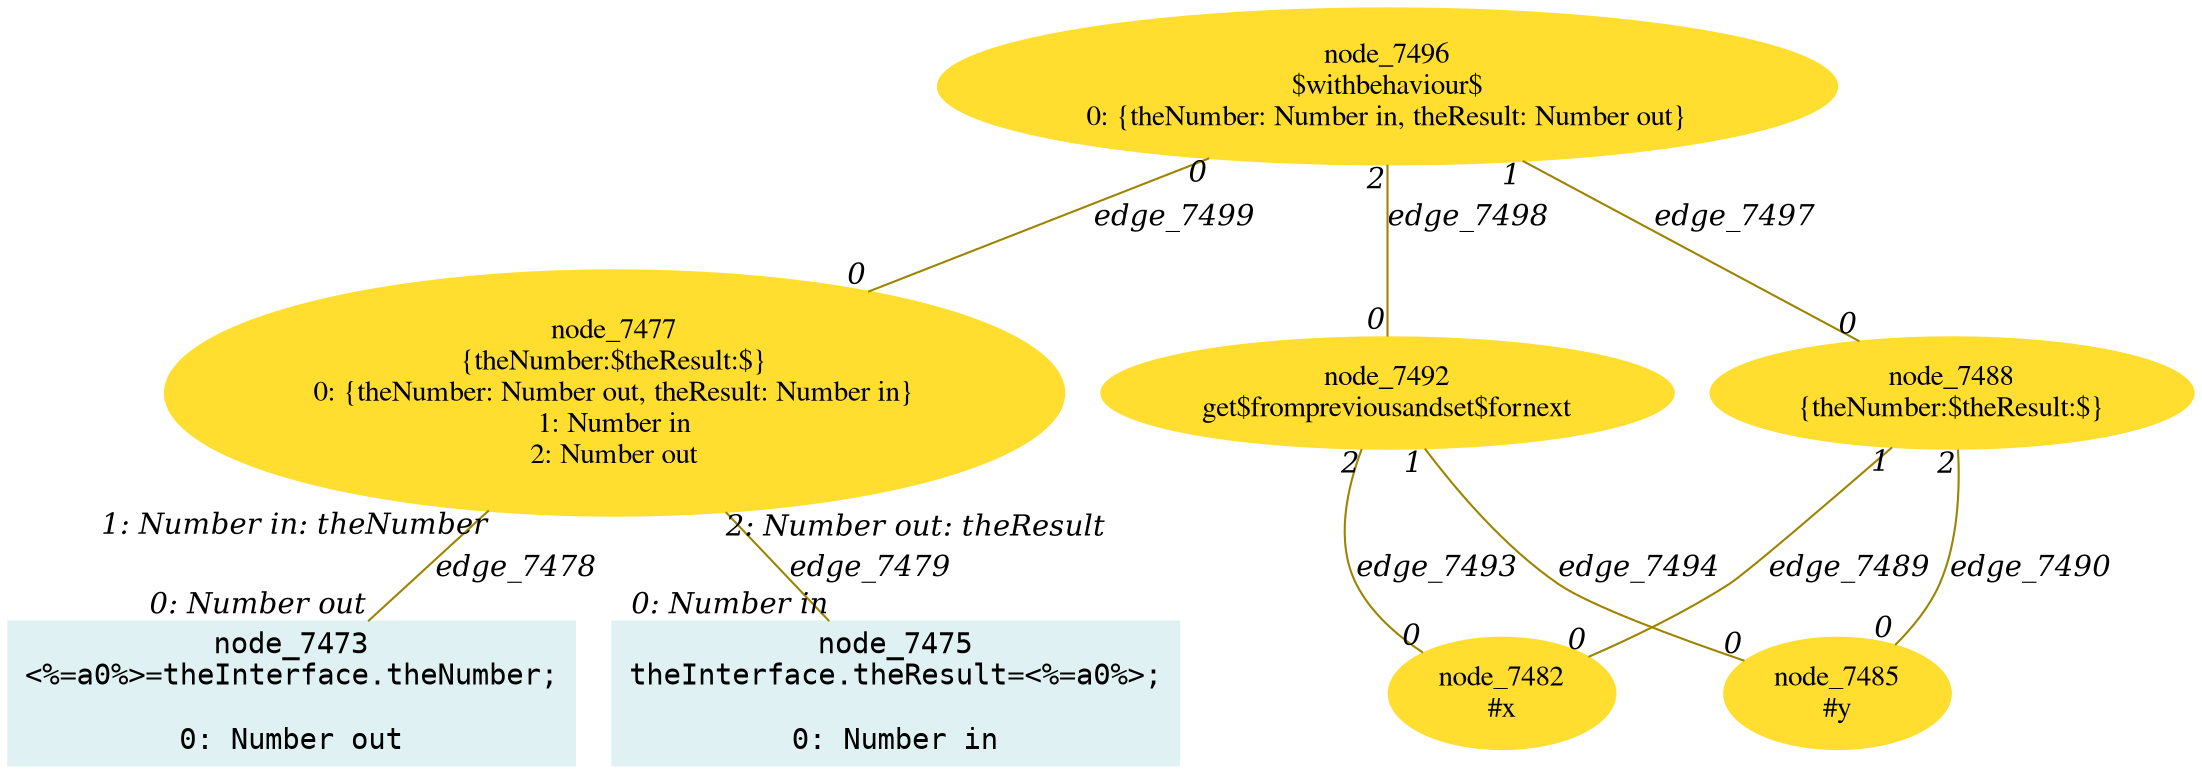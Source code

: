 digraph g{node_7473 [shape="box", style="filled", color="#dff1f2", fontname="Courier", label="node_7473
<%=a0%>=theInterface.theNumber;

0: Number out" ]
node_7475 [shape="box", style="filled", color="#dff1f2", fontname="Courier", label="node_7475
theInterface.theResult=<%=a0%>;

0: Number in" ]
node_7477 [shape="ellipse", style="filled", color="#ffde2f", fontname="Times", label="node_7477
{theNumber:$theResult:$}
0: {theNumber: Number out, theResult: Number in}
1: Number in
2: Number out" ]
node_7482 [shape="ellipse", style="filled", color="#ffde2f", fontname="Times", label="node_7482
#x
" ]
node_7485 [shape="ellipse", style="filled", color="#ffde2f", fontname="Times", label="node_7485
#y
" ]
node_7488 [shape="ellipse", style="filled", color="#ffde2f", fontname="Times", label="node_7488
{theNumber:$theResult:$}
" ]
node_7492 [shape="ellipse", style="filled", color="#ffde2f", fontname="Times", label="node_7492
get$frompreviousandset$fornext
" ]
node_7496 [shape="ellipse", style="filled", color="#ffde2f", fontname="Times", label="node_7496
$withbehaviour$
0: {theNumber: Number in, theResult: Number out}" ]
node_7477 -> node_7473 [dir=none, arrowHead=none, fontname="Times-Italic", arrowsize=1, color="#9d8400", label="edge_7478",  headlabel="0: Number out", taillabel="1: Number in: theNumber" ]
node_7477 -> node_7475 [dir=none, arrowHead=none, fontname="Times-Italic", arrowsize=1, color="#9d8400", label="edge_7479",  headlabel="0: Number in", taillabel="2: Number out: theResult" ]
node_7488 -> node_7482 [dir=none, arrowHead=none, fontname="Times-Italic", arrowsize=1, color="#9d8400", label="edge_7489",  headlabel="0", taillabel="1" ]
node_7488 -> node_7485 [dir=none, arrowHead=none, fontname="Times-Italic", arrowsize=1, color="#9d8400", label="edge_7490",  headlabel="0", taillabel="2" ]
node_7492 -> node_7482 [dir=none, arrowHead=none, fontname="Times-Italic", arrowsize=1, color="#9d8400", label="edge_7493",  headlabel="0", taillabel="2" ]
node_7492 -> node_7485 [dir=none, arrowHead=none, fontname="Times-Italic", arrowsize=1, color="#9d8400", label="edge_7494",  headlabel="0", taillabel="1" ]
node_7496 -> node_7488 [dir=none, arrowHead=none, fontname="Times-Italic", arrowsize=1, color="#9d8400", label="edge_7497",  headlabel="0", taillabel="1" ]
node_7496 -> node_7492 [dir=none, arrowHead=none, fontname="Times-Italic", arrowsize=1, color="#9d8400", label="edge_7498",  headlabel="0", taillabel="2" ]
node_7496 -> node_7477 [dir=none, arrowHead=none, fontname="Times-Italic", arrowsize=1, color="#9d8400", label="edge_7499",  headlabel="0", taillabel="0" ]
}